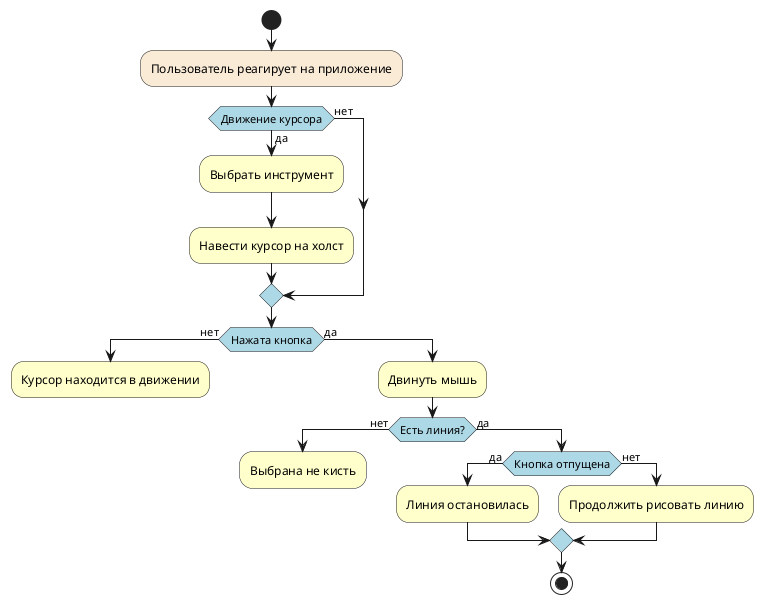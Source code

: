 @startuml
skinparam activity {
    DiamondBackgroundColor LightBlue
}
start
#AntiqueWhite:Пользователь реагирует на приложение;
if (Движение курсора) then (да)
#Business:Выбрать инструмент;
#Business:Навести курсор на холст;
else (нет)
endif
    if (Нажата кнопка) then (нет)
    #Business:Курсор находится в движении;
    kill
    else (да)
    #Business:Двинуть мышь;
        if (Есть линия?) then (нет)
        #Business:Выбрана не кисть;
        kill

        else (да)

        if (Кнопка отпущена) then (да)
        #Business:Линия остановилась;
        else (нет)
        #Business:Продолжить рисовать линию;

endif
stop
@enduml
